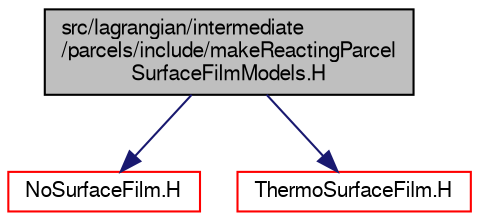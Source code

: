 digraph "src/lagrangian/intermediate/parcels/include/makeReactingParcelSurfaceFilmModels.H"
{
  bgcolor="transparent";
  edge [fontname="FreeSans",fontsize="10",labelfontname="FreeSans",labelfontsize="10"];
  node [fontname="FreeSans",fontsize="10",shape=record];
  Node0 [label="src/lagrangian/intermediate\l/parcels/include/makeReactingParcel\lSurfaceFilmModels.H",height=0.2,width=0.4,color="black", fillcolor="grey75", style="filled", fontcolor="black"];
  Node0 -> Node1 [color="midnightblue",fontsize="10",style="solid",fontname="FreeSans"];
  Node1 [label="NoSurfaceFilm.H",height=0.2,width=0.4,color="red",URL="$a05993.html"];
  Node0 -> Node90 [color="midnightblue",fontsize="10",style="solid",fontname="FreeSans"];
  Node90 [label="ThermoSurfaceFilm.H",height=0.2,width=0.4,color="red",URL="$a06362.html"];
}
